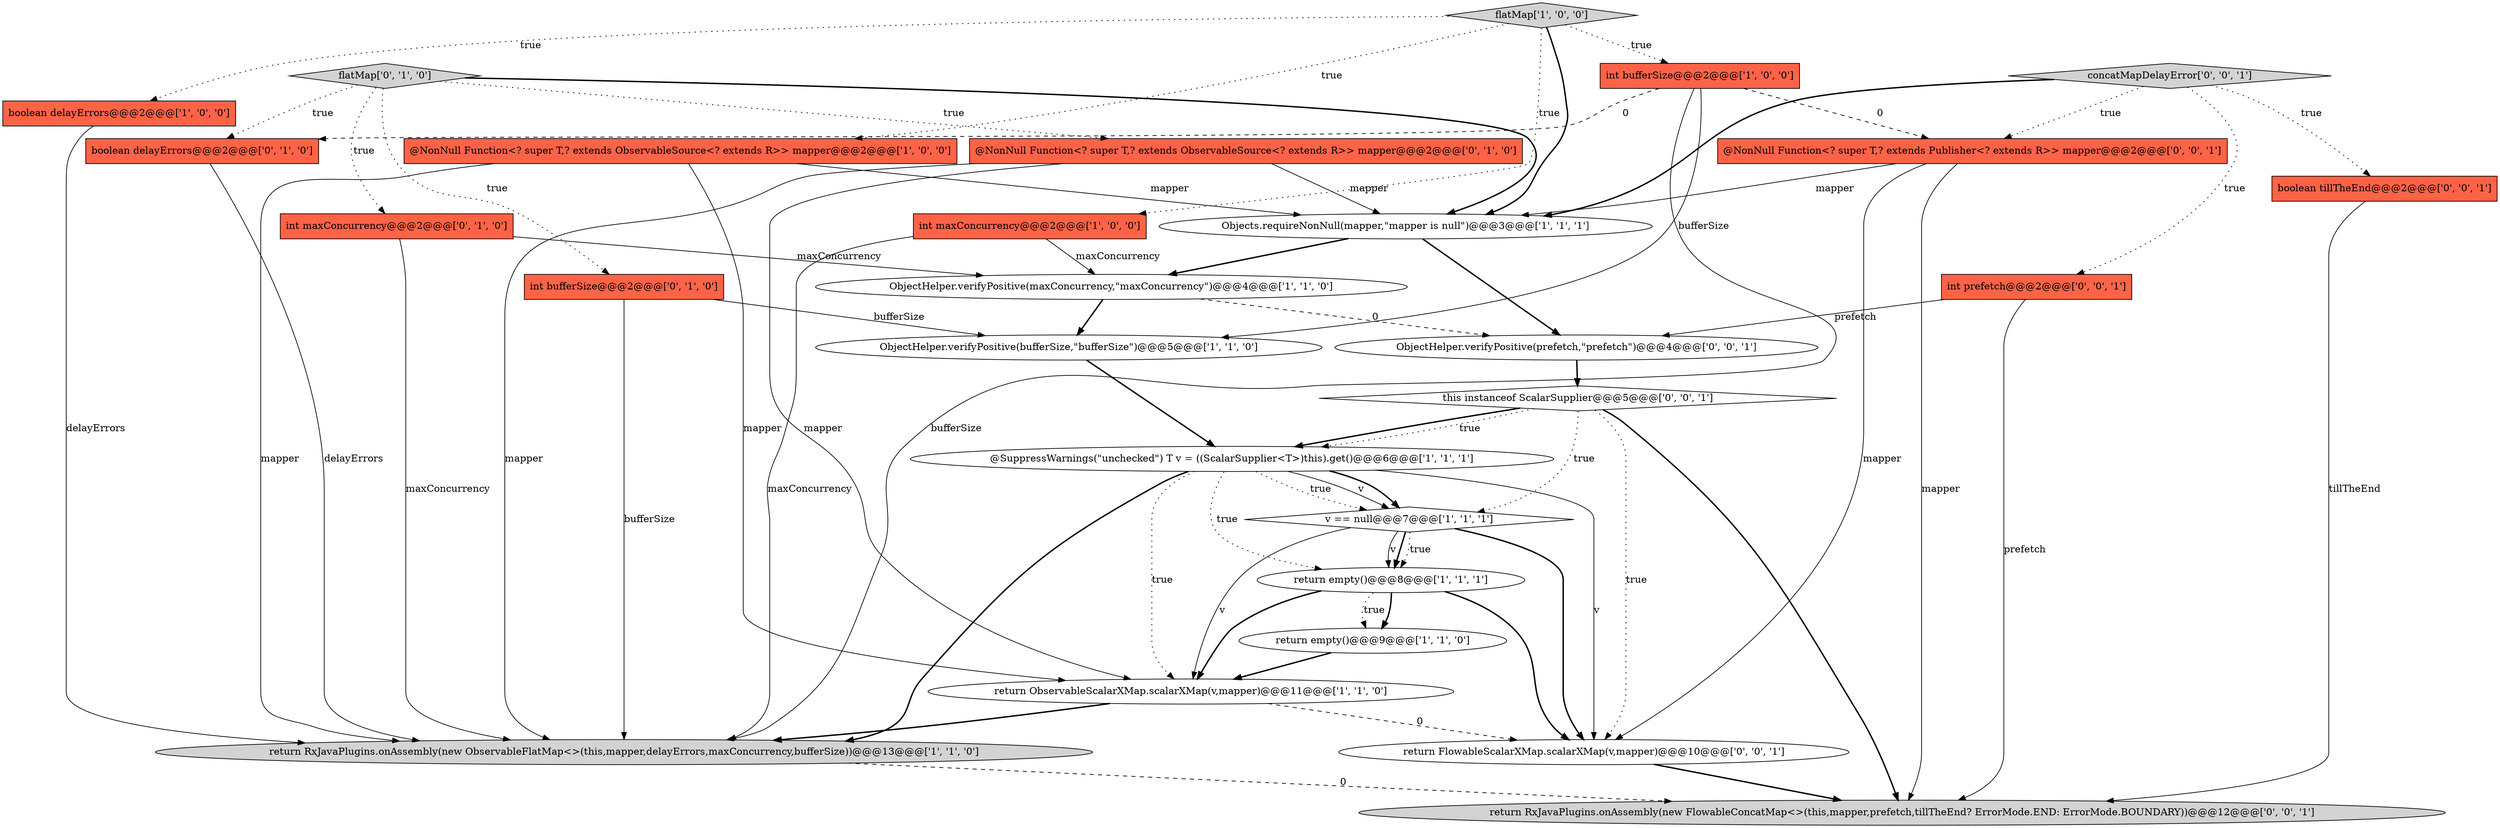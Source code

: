 digraph {
18 [style = filled, label = "boolean delayErrors@@@2@@@['0', '1', '0']", fillcolor = tomato, shape = box image = "AAA1AAABBB2BBB"];
12 [style = filled, label = "int bufferSize@@@2@@@['1', '0', '0']", fillcolor = tomato, shape = box image = "AAA1AAABBB1BBB"];
19 [style = filled, label = "int prefetch@@@2@@@['0', '0', '1']", fillcolor = tomato, shape = box image = "AAA0AAABBB3BBB"];
4 [style = filled, label = "@SuppressWarnings(\"unchecked\") T v = ((ScalarSupplier<T>)this).get()@@@6@@@['1', '1', '1']", fillcolor = white, shape = ellipse image = "AAA0AAABBB1BBB"];
0 [style = filled, label = "return RxJavaPlugins.onAssembly(new ObservableFlatMap<>(this,mapper,delayErrors,maxConcurrency,bufferSize))@@@13@@@['1', '1', '0']", fillcolor = lightgray, shape = ellipse image = "AAA0AAABBB1BBB"];
21 [style = filled, label = "concatMapDelayError['0', '0', '1']", fillcolor = lightgray, shape = diamond image = "AAA0AAABBB3BBB"];
6 [style = filled, label = "Objects.requireNonNull(mapper,\"mapper is null\")@@@3@@@['1', '1', '1']", fillcolor = white, shape = ellipse image = "AAA0AAABBB1BBB"];
25 [style = filled, label = "return RxJavaPlugins.onAssembly(new FlowableConcatMap<>(this,mapper,prefetch,tillTheEnd? ErrorMode.END: ErrorMode.BOUNDARY))@@@12@@@['0', '0', '1']", fillcolor = lightgray, shape = ellipse image = "AAA0AAABBB3BBB"];
5 [style = filled, label = "v == null@@@7@@@['1', '1', '1']", fillcolor = white, shape = diamond image = "AAA0AAABBB1BBB"];
16 [style = filled, label = "int bufferSize@@@2@@@['0', '1', '0']", fillcolor = tomato, shape = box image = "AAA0AAABBB2BBB"];
13 [style = filled, label = "return empty()@@@9@@@['1', '1', '0']", fillcolor = white, shape = ellipse image = "AAA0AAABBB1BBB"];
11 [style = filled, label = "return ObservableScalarXMap.scalarXMap(v,mapper)@@@11@@@['1', '1', '0']", fillcolor = white, shape = ellipse image = "AAA0AAABBB1BBB"];
10 [style = filled, label = "flatMap['1', '0', '0']", fillcolor = lightgray, shape = diamond image = "AAA0AAABBB1BBB"];
8 [style = filled, label = "ObjectHelper.verifyPositive(maxConcurrency,\"maxConcurrency\")@@@4@@@['1', '1', '0']", fillcolor = white, shape = ellipse image = "AAA0AAABBB1BBB"];
24 [style = filled, label = "@NonNull Function<? super T,? extends Publisher<? extends R>> mapper@@@2@@@['0', '0', '1']", fillcolor = tomato, shape = box image = "AAA0AAABBB3BBB"];
3 [style = filled, label = "return empty()@@@8@@@['1', '1', '1']", fillcolor = white, shape = ellipse image = "AAA0AAABBB1BBB"];
9 [style = filled, label = "int maxConcurrency@@@2@@@['1', '0', '0']", fillcolor = tomato, shape = box image = "AAA0AAABBB1BBB"];
1 [style = filled, label = "ObjectHelper.verifyPositive(bufferSize,\"bufferSize\")@@@5@@@['1', '1', '0']", fillcolor = white, shape = ellipse image = "AAA0AAABBB1BBB"];
20 [style = filled, label = "boolean tillTheEnd@@@2@@@['0', '0', '1']", fillcolor = tomato, shape = box image = "AAA0AAABBB3BBB"];
22 [style = filled, label = "ObjectHelper.verifyPositive(prefetch,\"prefetch\")@@@4@@@['0', '0', '1']", fillcolor = white, shape = ellipse image = "AAA0AAABBB3BBB"];
7 [style = filled, label = "@NonNull Function<? super T,? extends ObservableSource<? extends R>> mapper@@@2@@@['1', '0', '0']", fillcolor = tomato, shape = box image = "AAA0AAABBB1BBB"];
26 [style = filled, label = "this instanceof ScalarSupplier@@@5@@@['0', '0', '1']", fillcolor = white, shape = diamond image = "AAA0AAABBB3BBB"];
15 [style = filled, label = "flatMap['0', '1', '0']", fillcolor = lightgray, shape = diamond image = "AAA0AAABBB2BBB"];
23 [style = filled, label = "return FlowableScalarXMap.scalarXMap(v,mapper)@@@10@@@['0', '0', '1']", fillcolor = white, shape = ellipse image = "AAA0AAABBB3BBB"];
2 [style = filled, label = "boolean delayErrors@@@2@@@['1', '0', '0']", fillcolor = tomato, shape = box image = "AAA0AAABBB1BBB"];
14 [style = filled, label = "int maxConcurrency@@@2@@@['0', '1', '0']", fillcolor = tomato, shape = box image = "AAA0AAABBB2BBB"];
17 [style = filled, label = "@NonNull Function<? super T,? extends ObservableSource<? extends R>> mapper@@@2@@@['0', '1', '0']", fillcolor = tomato, shape = box image = "AAA0AAABBB2BBB"];
5->3 [style = bold, label=""];
22->26 [style = bold, label=""];
4->5 [style = dotted, label="true"];
23->25 [style = bold, label=""];
1->4 [style = bold, label=""];
10->12 [style = dotted, label="true"];
7->11 [style = solid, label="mapper"];
7->0 [style = solid, label="mapper"];
21->20 [style = dotted, label="true"];
2->0 [style = solid, label="delayErrors"];
5->23 [style = bold, label=""];
21->6 [style = bold, label=""];
17->0 [style = solid, label="mapper"];
16->0 [style = solid, label="bufferSize"];
6->22 [style = bold, label=""];
9->0 [style = solid, label="maxConcurrency"];
17->11 [style = solid, label="mapper"];
26->25 [style = bold, label=""];
15->18 [style = dotted, label="true"];
24->25 [style = solid, label="mapper"];
3->11 [style = bold, label=""];
4->11 [style = dotted, label="true"];
14->8 [style = solid, label="maxConcurrency"];
11->23 [style = dashed, label="0"];
12->0 [style = solid, label="bufferSize"];
4->23 [style = solid, label="v"];
15->6 [style = bold, label=""];
26->23 [style = dotted, label="true"];
5->3 [style = dotted, label="true"];
15->14 [style = dotted, label="true"];
24->6 [style = solid, label="mapper"];
10->9 [style = dotted, label="true"];
20->25 [style = solid, label="tillTheEnd"];
26->4 [style = bold, label=""];
13->11 [style = bold, label=""];
10->6 [style = bold, label=""];
15->16 [style = dotted, label="true"];
9->8 [style = solid, label="maxConcurrency"];
18->0 [style = solid, label="delayErrors"];
4->0 [style = bold, label=""];
5->11 [style = solid, label="v"];
5->3 [style = solid, label="v"];
15->17 [style = dotted, label="true"];
8->1 [style = bold, label=""];
8->22 [style = dashed, label="0"];
3->23 [style = bold, label=""];
17->6 [style = solid, label="mapper"];
12->1 [style = solid, label="bufferSize"];
19->25 [style = solid, label="prefetch"];
11->0 [style = bold, label=""];
4->3 [style = dotted, label="true"];
0->25 [style = dashed, label="0"];
21->24 [style = dotted, label="true"];
10->2 [style = dotted, label="true"];
4->5 [style = solid, label="v"];
14->0 [style = solid, label="maxConcurrency"];
12->24 [style = dashed, label="0"];
21->19 [style = dotted, label="true"];
6->8 [style = bold, label=""];
3->13 [style = bold, label=""];
12->18 [style = dashed, label="0"];
7->6 [style = solid, label="mapper"];
16->1 [style = solid, label="bufferSize"];
26->4 [style = dotted, label="true"];
24->23 [style = solid, label="mapper"];
4->5 [style = bold, label=""];
19->22 [style = solid, label="prefetch"];
26->5 [style = dotted, label="true"];
10->7 [style = dotted, label="true"];
3->13 [style = dotted, label="true"];
}
